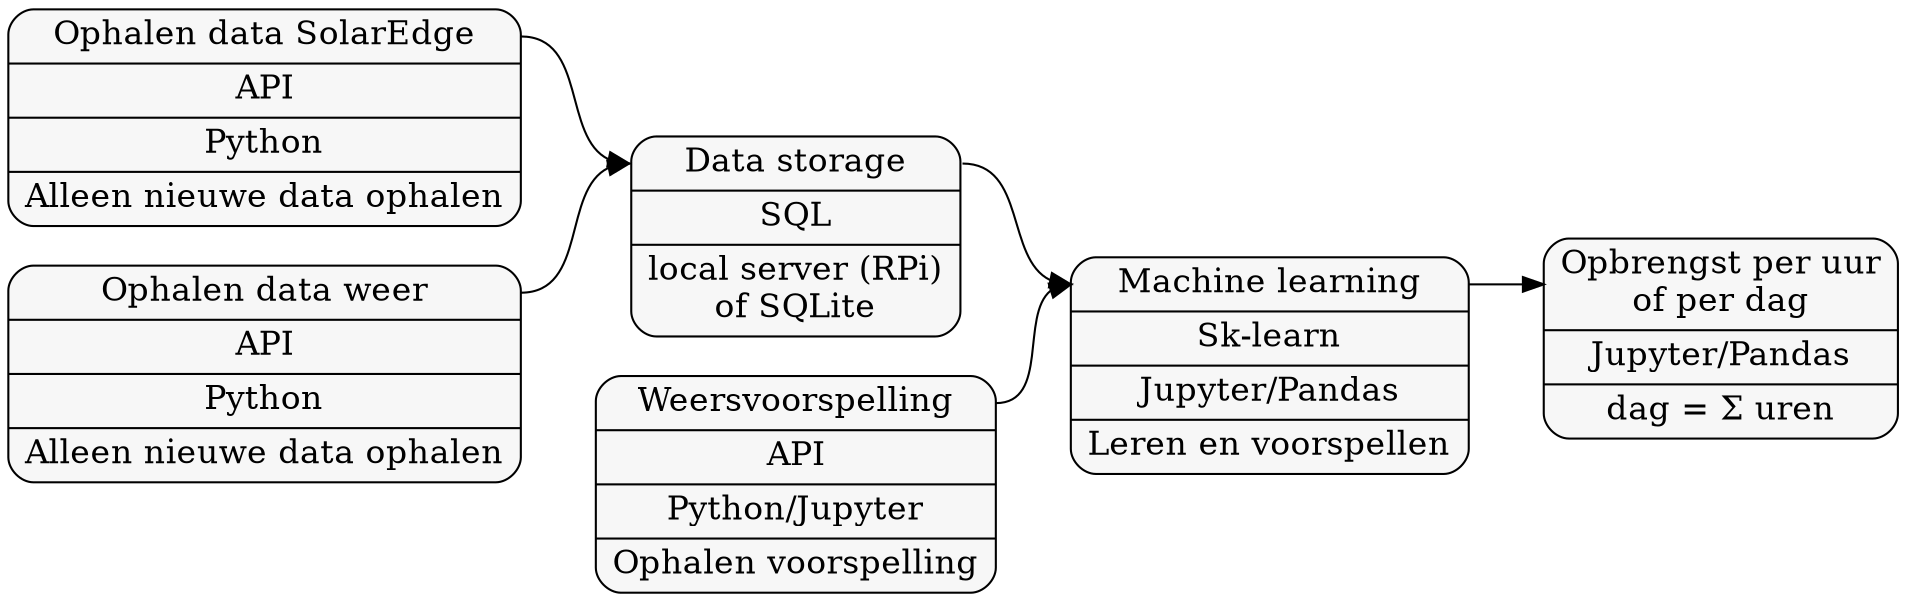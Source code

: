 digraph g {
    graph [
        rankdir = "LR"
    ];
    
    node [
        fontsize = "16"
        style="rounded,filled"
        fillcolor="#F7F7F7"
    ];
    
    edge [
    ];
    
    "node0" [
        label = "<f0> Ophalen data SolarEdge | API | Python | Alleen nieuwe data ophalen "
        shape = "record"
    ];
    
    "node1" [
        label = "<f0> Ophalen data weer | API | Python | Alleen nieuwe data ophalen "
        shape = "record"
    ];
    
    "node2" [
        label = "<f0> Data storage | SQL | local server (RPi)\nof SQLite "
        shape = "record"
    ];
    
    "node_weer" [
        label = "<f0> Weersvoorspelling | API | Python/Jupyter | Ophalen voorspelling "
        shape = "record"
    ];
    
    "node_ML" [
        label = "<f0> Machine learning | Sk-learn | Jupyter/Pandas | Leren en voorspellen "
        shape = "record"
    ];
    
    "node_opbrengst" [
        label = "<f0> Opbrengst per uur\nof per dag | Jupyter/Pandas | dag = &Sigma; uren "
        shape = "record"
    ];
    
    "node_weer":f0 -> "node_ML":f0
    "node0":f0 -> "node2":f0
    "node1":f0 -> "node2":f0
    "node2":f0 -> "node_ML":f0
    "node_ML":f0 -> "node_opbrengst":f0
    
}
        
